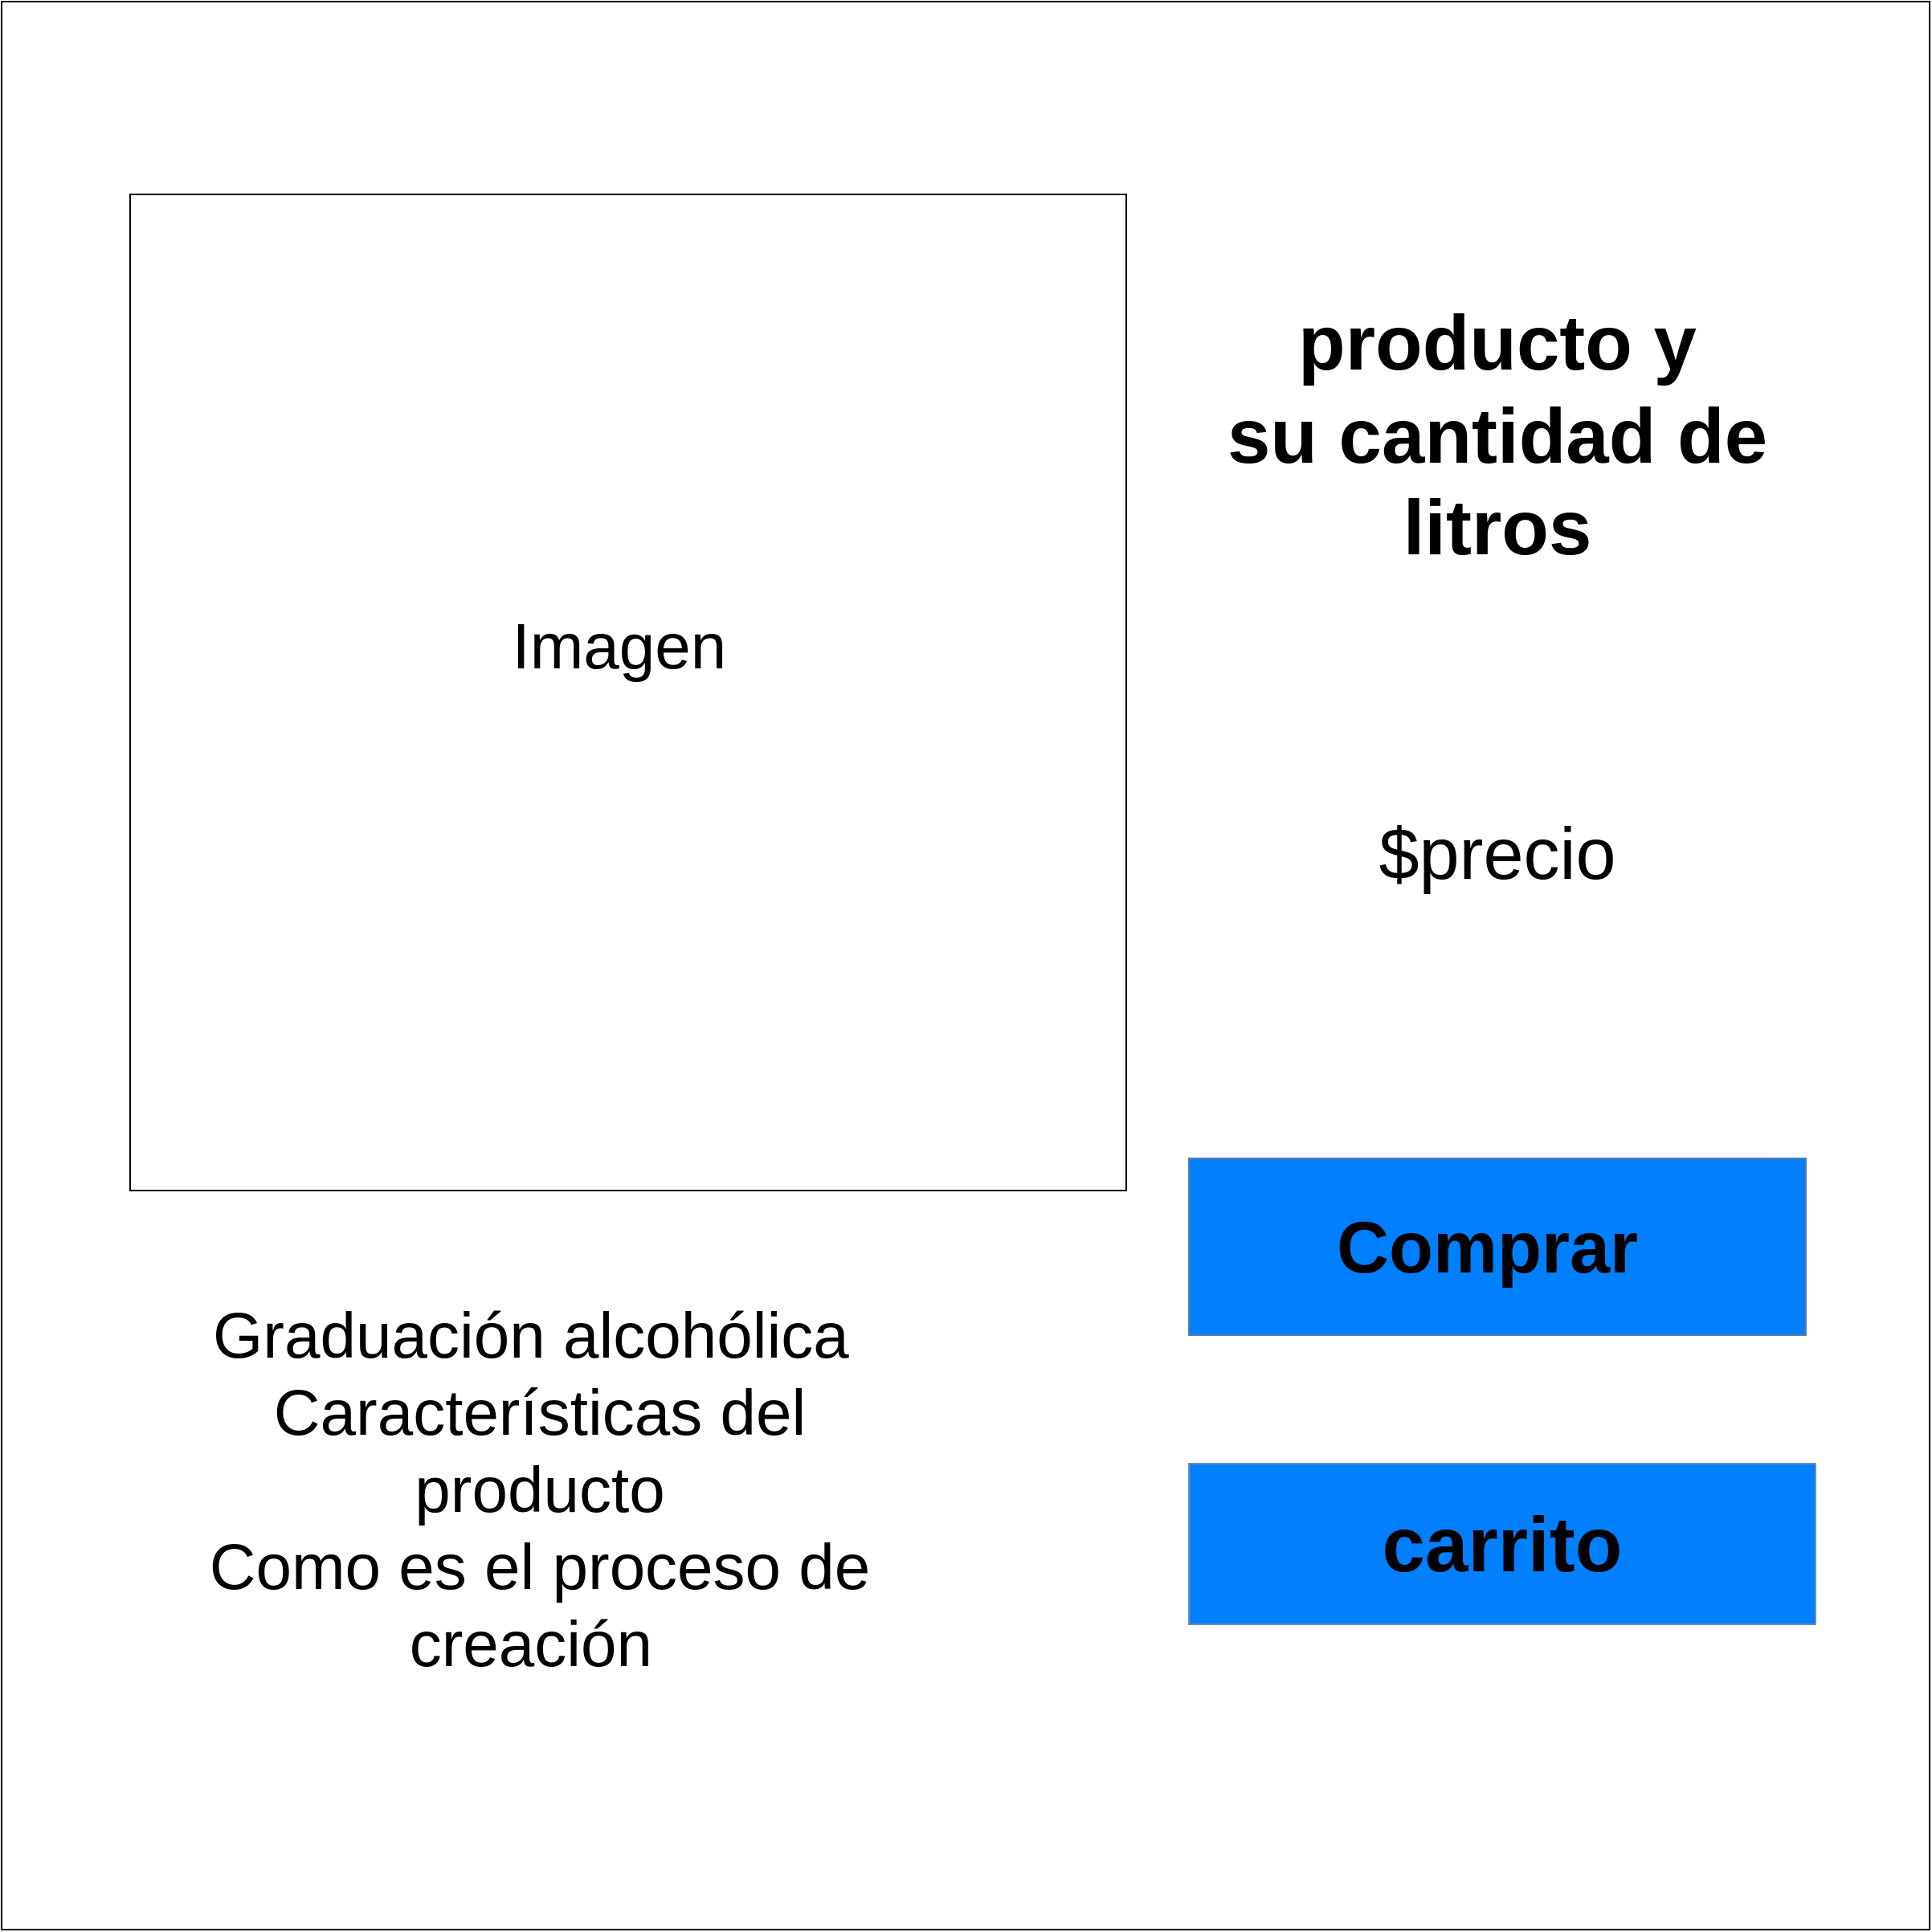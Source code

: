 <mxfile version="13.7.5" type="github" pages="3">
  <diagram id="OhG8lLr3wyOGNPxtDcFM" name="Page-1">
    <mxGraphModel dx="1410" dy="1324" grid="1" gridSize="10" guides="1" tooltips="1" connect="1" arrows="1" fold="1" page="1" pageScale="1" pageWidth="827" pageHeight="1169" math="0" shadow="0">
      <root>
        <mxCell id="0" />
        <mxCell id="1" parent="0" />
        <mxCell id="DzatYgbJUiVVY3OvYPIM-1" value="" style="whiteSpace=wrap;html=1;aspect=fixed;" vertex="1" parent="1">
          <mxGeometry x="160" y="140" width="1200" height="1200" as="geometry" />
        </mxCell>
        <mxCell id="DzatYgbJUiVVY3OvYPIM-2" value="" style="whiteSpace=wrap;html=1;aspect=fixed;" vertex="1" parent="1">
          <mxGeometry x="240" y="260" width="620" height="620" as="geometry" />
        </mxCell>
        <mxCell id="DzatYgbJUiVVY3OvYPIM-3" value="&lt;span style=&quot;font-size: 40px&quot;&gt;Imagen&amp;nbsp;&lt;/span&gt;" style="text;html=1;strokeColor=none;fillColor=none;align=center;verticalAlign=middle;whiteSpace=wrap;rounded=0;" vertex="1" parent="1">
          <mxGeometry x="390" y="380" width="320" height="320" as="geometry" />
        </mxCell>
        <mxCell id="DzatYgbJUiVVY3OvYPIM-4" value="&lt;font size=&quot;7&quot;&gt;&lt;b&gt;producto y su&amp;nbsp;cantidad de litros&lt;/b&gt;&lt;/font&gt;" style="text;html=1;strokeColor=none;fillColor=none;align=center;verticalAlign=middle;whiteSpace=wrap;rounded=0;" vertex="1" parent="1">
          <mxGeometry x="876" y="310" width="430" height="200" as="geometry" />
        </mxCell>
        <mxCell id="DzatYgbJUiVVY3OvYPIM-5" value="&lt;font style=&quot;font-size: 45px&quot;&gt;$precio&lt;/font&gt;" style="text;html=1;strokeColor=none;fillColor=none;align=center;verticalAlign=middle;whiteSpace=wrap;rounded=0;fontSize=21;" vertex="1" parent="1">
          <mxGeometry x="941" y="570" width="300" height="200" as="geometry" />
        </mxCell>
        <mxCell id="DzatYgbJUiVVY3OvYPIM-6" value="&lt;span style=&quot;font-size: 45px&quot;&gt;&lt;b&gt;Comprar&amp;nbsp;&lt;/b&gt;&lt;/span&gt;" style="text;html=1;align=center;verticalAlign=middle;whiteSpace=wrap;rounded=0;fontSize=21;strokeColor=#5E7BA6;fillColor=#007FFF;" vertex="1" parent="1">
          <mxGeometry x="899" y="860" width="384" height="110" as="geometry" />
        </mxCell>
        <mxCell id="DzatYgbJUiVVY3OvYPIM-7" value="&lt;b&gt;&lt;font style=&quot;font-size: 48px&quot;&gt;carrito&lt;/font&gt;&lt;/b&gt;" style="text;html=1;strokeColor=#6c8ebf;align=center;verticalAlign=middle;whiteSpace=wrap;rounded=0;fontSize=21;fillColor=#007FFF;" vertex="1" parent="1">
          <mxGeometry x="899" y="1050" width="390" height="100" as="geometry" />
        </mxCell>
        <mxCell id="DzatYgbJUiVVY3OvYPIM-8" value="&lt;font style=&quot;font-size: 40px&quot;&gt;Graduación alcohólica&amp;nbsp;&lt;br&gt;Características del producto&lt;br&gt;Como es el proceso de creación&amp;nbsp;&lt;/font&gt;" style="text;html=1;strokeColor=none;fillColor=none;align=center;verticalAlign=middle;whiteSpace=wrap;rounded=0;fontSize=21;" vertex="1" parent="1">
          <mxGeometry x="250" y="900" width="490" height="330" as="geometry" />
        </mxCell>
      </root>
    </mxGraphModel>
  </diagram>
  <diagram id="8sHCON4ht9VUjWR1bNQs" name="Page-2">
    <mxGraphModel dx="1410" dy="1324" grid="1" gridSize="10" guides="1" tooltips="1" connect="1" arrows="1" fold="1" page="1" pageScale="1" pageWidth="827" pageHeight="1169" math="0" shadow="0">
      <root>
        <mxCell id="FLeCUgqzSWVfP23sDxG7-0" />
        <mxCell id="FLeCUgqzSWVfP23sDxG7-1" parent="FLeCUgqzSWVfP23sDxG7-0" />
        <mxCell id="7ko9cK7hZdaCzW7y0LKQ-0" value="" style="whiteSpace=wrap;html=1;aspect=fixed;" vertex="1" parent="FLeCUgqzSWVfP23sDxG7-1">
          <mxGeometry x="240" y="120" width="1200" height="1200" as="geometry" />
        </mxCell>
        <mxCell id="7ko9cK7hZdaCzW7y0LKQ-1" value="" style="whiteSpace=wrap;html=1;aspect=fixed;" vertex="1" parent="FLeCUgqzSWVfP23sDxG7-1">
          <mxGeometry x="320" y="240" width="620" height="620" as="geometry" />
        </mxCell>
        <mxCell id="7ko9cK7hZdaCzW7y0LKQ-2" value="&lt;span style=&quot;font-size: 40px&quot;&gt;Imagen&amp;nbsp;&lt;/span&gt;" style="text;html=1;strokeColor=none;fillColor=none;align=center;verticalAlign=middle;whiteSpace=wrap;rounded=0;" vertex="1" parent="FLeCUgqzSWVfP23sDxG7-1">
          <mxGeometry x="470" y="360" width="320" height="320" as="geometry" />
        </mxCell>
        <mxCell id="7ko9cK7hZdaCzW7y0LKQ-3" value="&lt;font size=&quot;7&quot;&gt;&lt;b&gt;producto y su&amp;nbsp;cantidad de litros&lt;/b&gt;&lt;/font&gt;" style="text;html=1;strokeColor=none;fillColor=none;align=center;verticalAlign=middle;whiteSpace=wrap;rounded=0;" vertex="1" parent="FLeCUgqzSWVfP23sDxG7-1">
          <mxGeometry x="950" y="190" width="430" height="200" as="geometry" />
        </mxCell>
        <mxCell id="7ko9cK7hZdaCzW7y0LKQ-4" value="&lt;font style=&quot;font-size: 45px&quot;&gt;$precio&lt;/font&gt;" style="text;html=1;strokeColor=none;fillColor=none;align=center;verticalAlign=middle;whiteSpace=wrap;rounded=0;fontSize=21;" vertex="1" parent="FLeCUgqzSWVfP23sDxG7-1">
          <mxGeometry x="260" y="110" width="220" height="130" as="geometry" />
        </mxCell>
        <mxCell id="7ko9cK7hZdaCzW7y0LKQ-5" value="&lt;span style=&quot;font-size: 45px&quot;&gt;&lt;b&gt;Comprar&amp;nbsp;&lt;/b&gt;&lt;/span&gt;" style="text;html=1;align=center;verticalAlign=middle;whiteSpace=wrap;rounded=0;fontSize=21;strokeColor=#5E7BA6;fillColor=#007FFF;" vertex="1" parent="FLeCUgqzSWVfP23sDxG7-1">
          <mxGeometry x="296" y="930" width="384" height="110" as="geometry" />
        </mxCell>
        <mxCell id="7ko9cK7hZdaCzW7y0LKQ-6" value="&lt;b&gt;&lt;font style=&quot;font-size: 48px&quot;&gt;carrito&lt;/font&gt;&lt;/b&gt;" style="text;html=1;strokeColor=#6c8ebf;align=center;verticalAlign=middle;whiteSpace=wrap;rounded=0;fontSize=21;fillColor=#007FFF;" vertex="1" parent="FLeCUgqzSWVfP23sDxG7-1">
          <mxGeometry x="290" y="1140" width="390" height="100" as="geometry" />
        </mxCell>
        <mxCell id="7ko9cK7hZdaCzW7y0LKQ-7" value="&lt;font style=&quot;font-size: 40px&quot;&gt;Graduación alcohólica&amp;nbsp;&lt;br&gt;Características del producto&lt;br&gt;Como es el proceso de creación&amp;nbsp;&lt;/font&gt;" style="text;html=1;strokeColor=none;fillColor=none;align=center;verticalAlign=middle;whiteSpace=wrap;rounded=0;fontSize=21;" vertex="1" parent="FLeCUgqzSWVfP23sDxG7-1">
          <mxGeometry x="950" y="620" width="460" height="320" as="geometry" />
        </mxCell>
      </root>
    </mxGraphModel>
  </diagram>
  <diagram id="YQ7EBliyZT3NHj7X6m0U" name="Page-3">
    <mxGraphModel dx="2028" dy="1648" grid="1" gridSize="10" guides="1" tooltips="1" connect="1" arrows="1" fold="1" page="1" pageScale="1" pageWidth="827" pageHeight="1169" math="0" shadow="0">
      <root>
        <mxCell id="2Cu6oZ5dd-XjrIRJfJcB-0" />
        <mxCell id="2Cu6oZ5dd-XjrIRJfJcB-1" parent="2Cu6oZ5dd-XjrIRJfJcB-0" />
        <mxCell id="NQ0WCU6EAPzyOwTOeYJF-0" value="" style="whiteSpace=wrap;html=1;aspect=fixed;" vertex="1" parent="2Cu6oZ5dd-XjrIRJfJcB-1">
          <mxGeometry x="160" y="140" width="1200" height="1200" as="geometry" />
        </mxCell>
        <mxCell id="NQ0WCU6EAPzyOwTOeYJF-1" value="" style="whiteSpace=wrap;html=1;aspect=fixed;" vertex="1" parent="2Cu6oZ5dd-XjrIRJfJcB-1">
          <mxGeometry x="680" y="200" width="620" height="620" as="geometry" />
        </mxCell>
        <mxCell id="NQ0WCU6EAPzyOwTOeYJF-2" value="&lt;span style=&quot;font-size: 40px&quot;&gt;Imagen&amp;nbsp;&lt;/span&gt;" style="text;html=1;strokeColor=none;fillColor=none;align=center;verticalAlign=middle;whiteSpace=wrap;rounded=0;" vertex="1" parent="2Cu6oZ5dd-XjrIRJfJcB-1">
          <mxGeometry x="827" y="340" width="320" height="320" as="geometry" />
        </mxCell>
        <mxCell id="NQ0WCU6EAPzyOwTOeYJF-3" value="&lt;font size=&quot;7&quot;&gt;&lt;b&gt;producto y su&amp;nbsp;cantidad de litros&lt;/b&gt;&lt;/font&gt;" style="text;html=1;strokeColor=none;fillColor=none;align=center;verticalAlign=middle;whiteSpace=wrap;rounded=0;" vertex="1" parent="2Cu6oZ5dd-XjrIRJfJcB-1">
          <mxGeometry x="199" y="200" width="430" height="200" as="geometry" />
        </mxCell>
        <mxCell id="NQ0WCU6EAPzyOwTOeYJF-4" value="&lt;font style=&quot;font-size: 45px&quot;&gt;$precio&lt;/font&gt;" style="text;html=1;strokeColor=none;fillColor=none;align=center;verticalAlign=middle;whiteSpace=wrap;rounded=0;fontSize=21;" vertex="1" parent="2Cu6oZ5dd-XjrIRJfJcB-1">
          <mxGeometry x="280" y="490" width="300" height="200" as="geometry" />
        </mxCell>
        <mxCell id="NQ0WCU6EAPzyOwTOeYJF-5" value="&lt;span style=&quot;font-size: 45px&quot;&gt;&lt;b&gt;Comprar&amp;nbsp;&lt;/b&gt;&lt;/span&gt;" style="text;html=1;align=center;verticalAlign=middle;whiteSpace=wrap;rounded=0;fontSize=21;strokeColor=#5E7BA6;fillColor=#007FFF;" vertex="1" parent="2Cu6oZ5dd-XjrIRJfJcB-1">
          <mxGeometry x="820" y="880" width="384" height="110" as="geometry" />
        </mxCell>
        <mxCell id="NQ0WCU6EAPzyOwTOeYJF-6" value="&lt;b&gt;&lt;font style=&quot;font-size: 48px&quot;&gt;carrito&lt;/font&gt;&lt;/b&gt;" style="text;html=1;strokeColor=#6c8ebf;align=center;verticalAlign=middle;whiteSpace=wrap;rounded=0;fontSize=21;fillColor=#007FFF;" vertex="1" parent="2Cu6oZ5dd-XjrIRJfJcB-1">
          <mxGeometry x="820" y="1080" width="390" height="100" as="geometry" />
        </mxCell>
        <mxCell id="NQ0WCU6EAPzyOwTOeYJF-7" value="&lt;font style=&quot;font-size: 40px&quot;&gt;Graduación alcohólica&amp;nbsp;&lt;br&gt;Características del producto&lt;br&gt;Como es el proceso de creación&amp;nbsp;&lt;/font&gt;" style="text;html=1;strokeColor=none;fillColor=none;align=center;verticalAlign=middle;whiteSpace=wrap;rounded=0;fontSize=21;" vertex="1" parent="2Cu6oZ5dd-XjrIRJfJcB-1">
          <mxGeometry x="185" y="880" width="490" height="330" as="geometry" />
        </mxCell>
      </root>
    </mxGraphModel>
  </diagram>
</mxfile>
